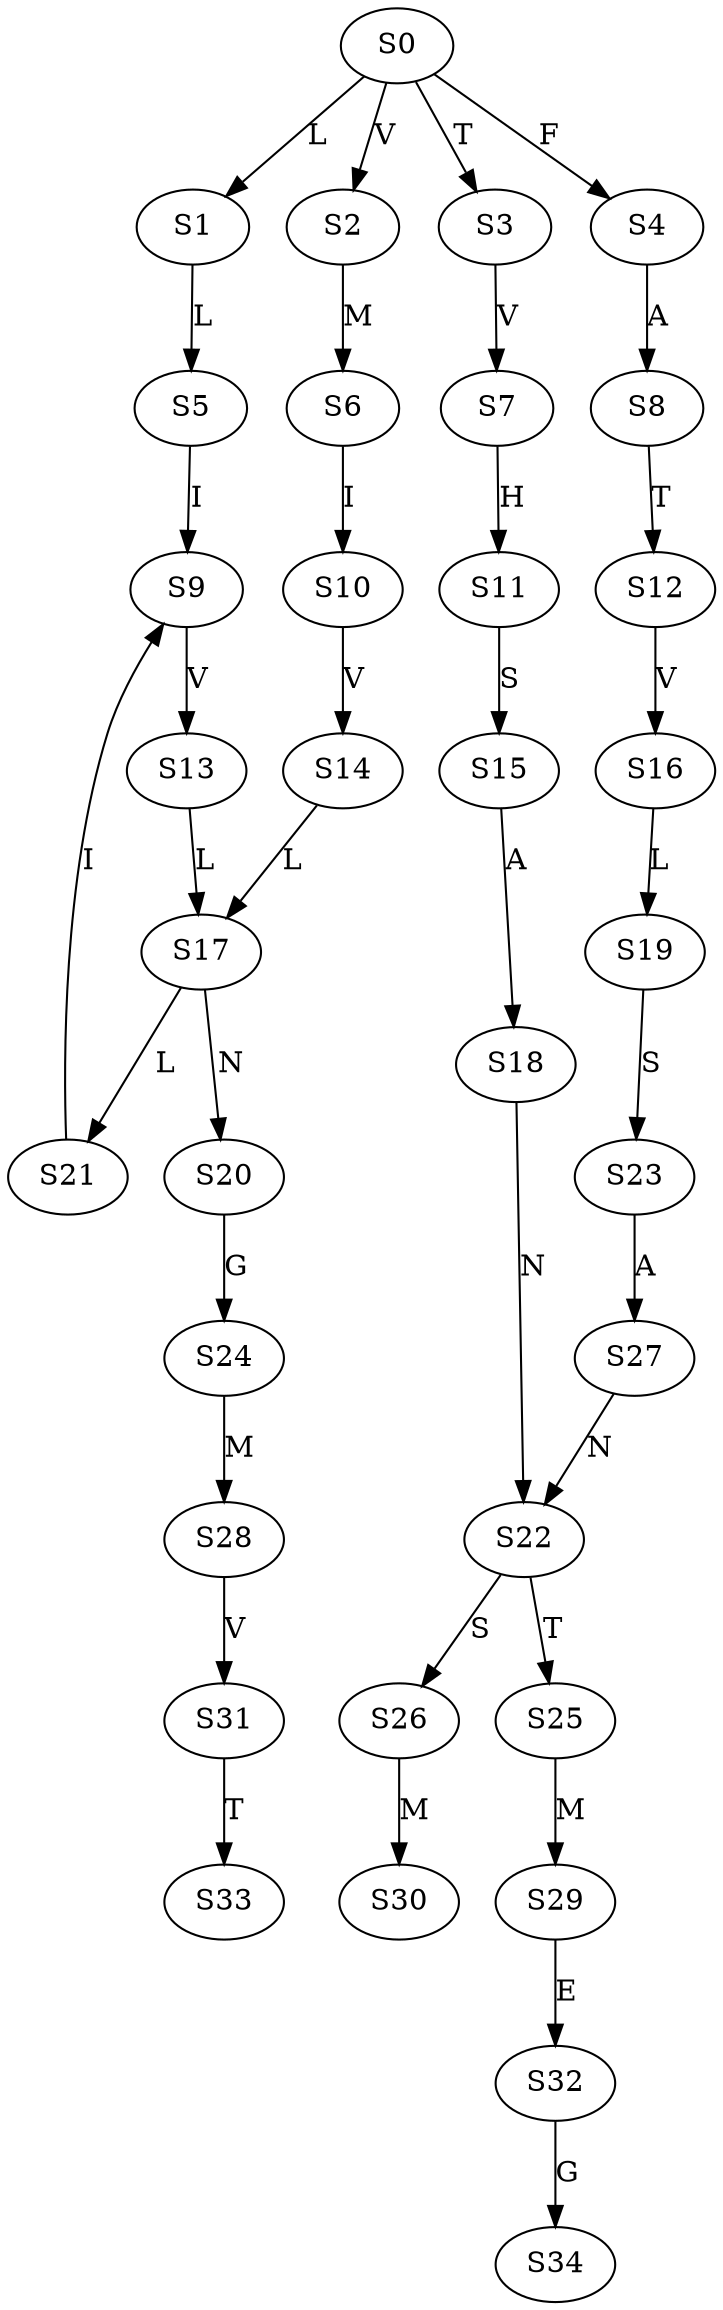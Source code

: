 strict digraph  {
	S0 -> S1 [ label = L ];
	S0 -> S2 [ label = V ];
	S0 -> S3 [ label = T ];
	S0 -> S4 [ label = F ];
	S1 -> S5 [ label = L ];
	S2 -> S6 [ label = M ];
	S3 -> S7 [ label = V ];
	S4 -> S8 [ label = A ];
	S5 -> S9 [ label = I ];
	S6 -> S10 [ label = I ];
	S7 -> S11 [ label = H ];
	S8 -> S12 [ label = T ];
	S9 -> S13 [ label = V ];
	S10 -> S14 [ label = V ];
	S11 -> S15 [ label = S ];
	S12 -> S16 [ label = V ];
	S13 -> S17 [ label = L ];
	S14 -> S17 [ label = L ];
	S15 -> S18 [ label = A ];
	S16 -> S19 [ label = L ];
	S17 -> S20 [ label = N ];
	S17 -> S21 [ label = L ];
	S18 -> S22 [ label = N ];
	S19 -> S23 [ label = S ];
	S20 -> S24 [ label = G ];
	S21 -> S9 [ label = I ];
	S22 -> S25 [ label = T ];
	S22 -> S26 [ label = S ];
	S23 -> S27 [ label = A ];
	S24 -> S28 [ label = M ];
	S25 -> S29 [ label = M ];
	S26 -> S30 [ label = M ];
	S27 -> S22 [ label = N ];
	S28 -> S31 [ label = V ];
	S29 -> S32 [ label = E ];
	S31 -> S33 [ label = T ];
	S32 -> S34 [ label = G ];
}
